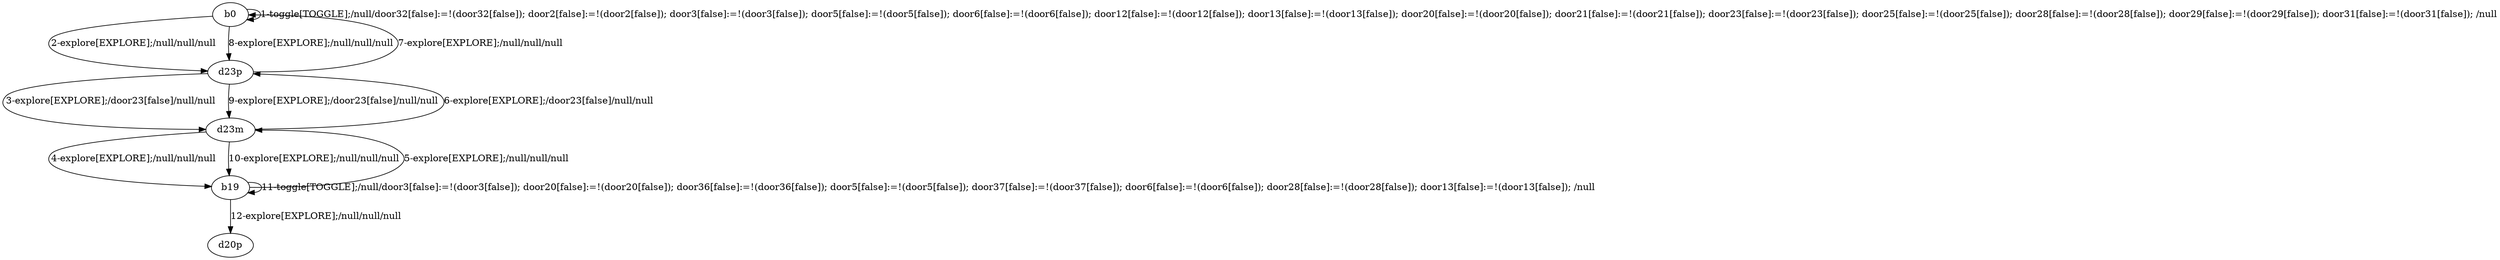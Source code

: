 # Total number of goals covered by this test: 1
# b19 --> d23m

digraph g {
"b0" -> "b0" [label = "1-toggle[TOGGLE];/null/door32[false]:=!(door32[false]); door2[false]:=!(door2[false]); door3[false]:=!(door3[false]); door5[false]:=!(door5[false]); door6[false]:=!(door6[false]); door12[false]:=!(door12[false]); door13[false]:=!(door13[false]); door20[false]:=!(door20[false]); door21[false]:=!(door21[false]); door23[false]:=!(door23[false]); door25[false]:=!(door25[false]); door28[false]:=!(door28[false]); door29[false]:=!(door29[false]); door31[false]:=!(door31[false]); /null"];
"b0" -> "d23p" [label = "2-explore[EXPLORE];/null/null/null"];
"d23p" -> "d23m" [label = "3-explore[EXPLORE];/door23[false]/null/null"];
"d23m" -> "b19" [label = "4-explore[EXPLORE];/null/null/null"];
"b19" -> "d23m" [label = "5-explore[EXPLORE];/null/null/null"];
"d23m" -> "d23p" [label = "6-explore[EXPLORE];/door23[false]/null/null"];
"d23p" -> "b0" [label = "7-explore[EXPLORE];/null/null/null"];
"b0" -> "d23p" [label = "8-explore[EXPLORE];/null/null/null"];
"d23p" -> "d23m" [label = "9-explore[EXPLORE];/door23[false]/null/null"];
"d23m" -> "b19" [label = "10-explore[EXPLORE];/null/null/null"];
"b19" -> "b19" [label = "11-toggle[TOGGLE];/null/door3[false]:=!(door3[false]); door20[false]:=!(door20[false]); door36[false]:=!(door36[false]); door5[false]:=!(door5[false]); door37[false]:=!(door37[false]); door6[false]:=!(door6[false]); door28[false]:=!(door28[false]); door13[false]:=!(door13[false]); /null"];
"b19" -> "d20p" [label = "12-explore[EXPLORE];/null/null/null"];
}